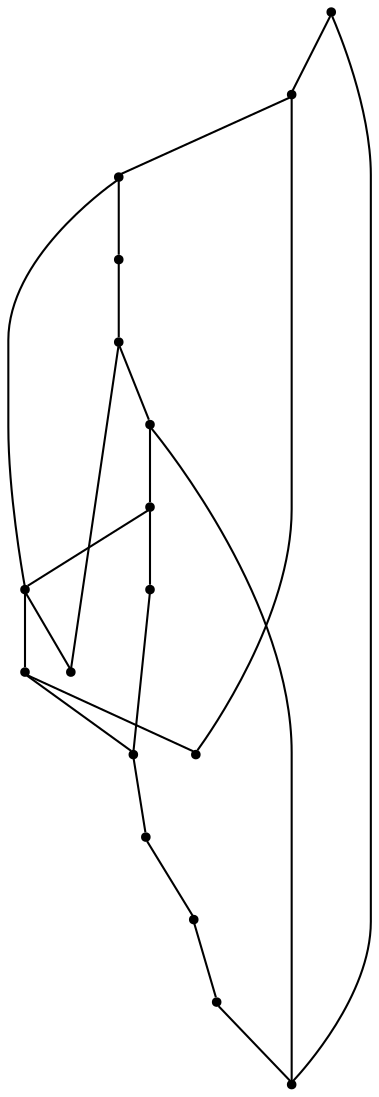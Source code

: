 graph {
  node [shape=point,comment="{\"directed\":false,\"doi\":\"10.1007/978-3-030-68766-3_20\",\"figure\":\"2 (1)\"}"]

  v0 [pos="1405.5822622453024,1391.6824648711577"]
  v1 [pos="1405.5822622453024,1485.0253027544738"]
  v2 [pos="1335.57116000624,1485.0253027544738"]
  v3 [pos="1405.5822622453024,1555.0356741365183"]
  v4 [pos="1207.217302998845,1438.3518490083877"]
  v5 [pos="1148.874675407348,1438.3518490083875"]
  v6 [pos="1335.57116000624,1438.3518490083877"]
  v7 [pos="1277.2285324147429,1520.0304248578575"]
  v8 [pos="1277.2285324147429,1555.035674136518"]
  v9 [pos="1207.217302998845,1473.3611678959044"]
  v10 [pos="1195.5488283512798,1578.3723374219228"]
  v11 [pos="1195.5488283512798,1625.0501151274188"]
  v12 [pos="1078.8635731682855,1625.0501151274188"]
  v13 [pos="1148.874675407348,1391.6824648711577"]
  v14 [pos="1148.874675407348,1520.0304248578577"]
  v15 [pos="1148.874675407348,1578.3723374219228"]
  v16 [pos="1078.8635731682853,1391.682464871158"]

  v0 -- v1 [id="-1",pos="1405.5822622453024,1391.6824648711577 1405.5822622453024,1485.0253027544738 1405.5822622453024,1485.0253027544738 1405.5822622453024,1485.0253027544738"]
  v12 -- v16 [id="-2",pos="1078.8635731682855,1625.0501151274188 1078.8635731682853,1391.682464871158 1078.8635731682853,1391.682464871158 1078.8635731682853,1391.682464871158"]
  v16 -- v13 [id="-3",pos="1078.8635731682853,1391.682464871158 1148.874675407348,1391.6824648711577 1148.874675407348,1391.6824648711577 1148.874675407348,1391.6824648711577"]
  v1 -- v2 [id="-4",pos="1405.5822622453024,1485.0253027544738 1335.57116000624,1485.0253027544738 1335.57116000624,1485.0253027544738 1335.57116000624,1485.0253027544738"]
  v3 -- v1 [id="-6",pos="1405.5822622453024,1555.0356741365183 1405.5822622453024,1485.0253027544738 1405.5822622453024,1485.0253027544738 1405.5822622453024,1485.0253027544738"]
  v4 -- v5 [id="-7",pos="1207.217302998845,1438.3518490083877 1148.874675407348,1438.3518490083875 1148.874675407348,1438.3518490083875 1148.874675407348,1438.3518490083875"]
  v6 -- v4 [id="-8",pos="1335.57116000624,1438.3518490083877 1207.217302998845,1438.3518490083877 1207.217302998845,1438.3518490083877 1207.217302998845,1438.3518490083877"]
  v2 -- v6 [id="-11",pos="1335.57116000624,1485.0253027544738 1335.57116000624,1438.3518490083877 1335.57116000624,1438.3518490083877 1335.57116000624,1438.3518490083877"]
  v15 -- v10 [id="-15",pos="1148.874675407348,1578.3723374219228 1195.5488283512798,1578.3723374219228 1195.5488283512798,1578.3723374219228 1195.5488283512798,1578.3723374219228"]
  v5 -- v14 [id="-16",pos="1148.874675407348,1438.3518490083875 1148.874675407348,1520.0304248578577 1148.874675407348,1520.0304248578577 1148.874675407348,1520.0304248578577"]
  v14 -- v15 [id="-17",pos="1148.874675407348,1520.0304248578577 1148.874675407348,1578.3723374219228 1148.874675407348,1578.3723374219228 1148.874675407348,1578.3723374219228"]
  v14 -- v7 [id="-18",pos="1148.874675407348,1520.0304248578577 1277.2285324147429,1520.0304248578575 1277.2285324147429,1520.0304248578575 1277.2285324147429,1520.0304248578575"]
  v5 -- v13 [id="-19",pos="1148.874675407348,1438.3518490083875 1148.874675407348,1391.6824648711577 1148.874675407348,1391.6824648711577 1148.874675407348,1391.6824648711577"]
  v13 -- v0 [id="-21",pos="1148.874675407348,1391.6824648711577 1405.5822622453024,1391.6824648711577 1405.5822622453024,1391.6824648711577 1405.5822622453024,1391.6824648711577"]
  v11 -- v12 [id="-22",pos="1195.5488283512798,1625.0501151274188 1078.8635731682855,1625.0501151274188 1078.8635731682855,1625.0501151274188 1078.8635731682855,1625.0501151274188"]
  v10 -- v11 [id="-23",pos="1195.5488283512798,1578.3723374219228 1195.5488283512798,1625.0501151274188 1195.5488283512798,1625.0501151274188 1195.5488283512798,1625.0501151274188"]
  v7 -- v2 [id="-24",pos="1277.2285324147429,1520.0304248578575 1335.57116000624,1485.0253027544738 1335.57116000624,1485.0253027544738 1335.57116000624,1485.0253027544738"]
  v4 -- v9 [id="-25",pos="1207.217302998845,1438.3518490083877 1207.217302998845,1473.3611678959044 1207.217302998845,1473.3611678959044 1207.217302998845,1473.3611678959044"]
  v7 -- v8 [id="-27",pos="1277.2285324147429,1520.0304248578575 1277.2285324147429,1555.035674136518 1277.2285324147429,1555.035674136518 1277.2285324147429,1555.035674136518"]
  v8 -- v3 [id="-28",pos="1277.2285324147429,1555.035674136518 1405.5822622453024,1555.0356741365183 1405.5822622453024,1555.0356741365183 1405.5822622453024,1555.0356741365183"]
  v7 -- v9 [id="-92",pos="1277.2285324147429,1520.0304248578575 1207.217302998845,1473.3611678959044 1207.217302998845,1473.3611678959044 1207.217302998845,1473.3611678959044"]
  v8 -- v10 [id="-94",pos="1277.2285324147429,1555.035674136518 1195.5488283512798,1578.3723374219228 1195.5488283512798,1578.3723374219228 1195.5488283512798,1578.3723374219228"]
}